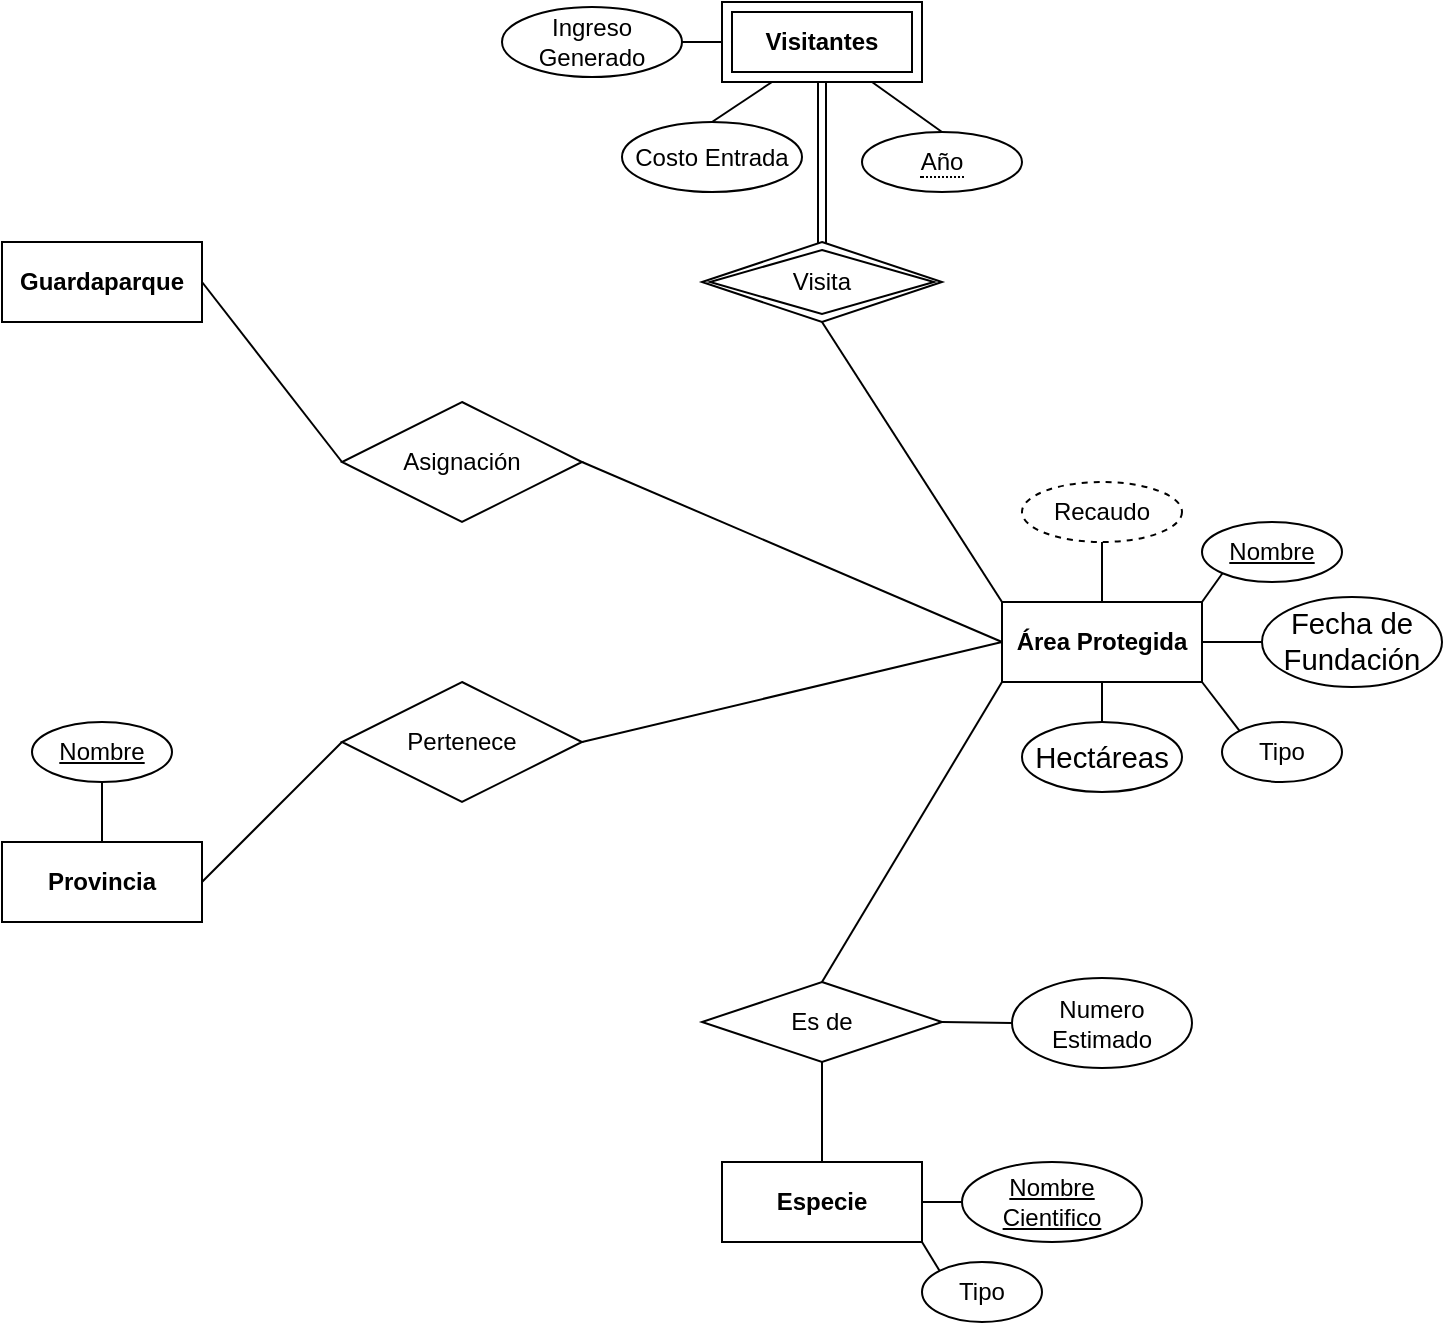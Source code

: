 <mxfile version="24.7.12">
  <diagram id="R2lEEEUBdFMjLlhIrx00" name="Page-1">
    <mxGraphModel dx="1851" dy="891" grid="1" gridSize="10" guides="1" tooltips="1" connect="1" arrows="1" fold="1" page="1" pageScale="1" pageWidth="850" pageHeight="1100" math="0" shadow="0" extFonts="Permanent Marker^https://fonts.googleapis.com/css?family=Permanent+Marker">
      <root>
        <mxCell id="0" />
        <mxCell id="1" parent="0" />
        <mxCell id="lUvRs2Jbv9TMR5lQ5HXI-2" value="&lt;strong&gt;Área Protegida&lt;/strong&gt;" style="whiteSpace=wrap;html=1;align=center;" vertex="1" parent="1">
          <mxGeometry x="590" y="340" width="100" height="40" as="geometry" />
        </mxCell>
        <mxCell id="lUvRs2Jbv9TMR5lQ5HXI-3" value="&lt;strong&gt;Especie&lt;/strong&gt;" style="whiteSpace=wrap;html=1;align=center;" vertex="1" parent="1">
          <mxGeometry x="450" y="620" width="100" height="40" as="geometry" />
        </mxCell>
        <mxCell id="lUvRs2Jbv9TMR5lQ5HXI-5" value="&lt;strong&gt;Guardaparque&lt;/strong&gt;" style="whiteSpace=wrap;html=1;align=center;" vertex="1" parent="1">
          <mxGeometry x="90" y="160" width="100" height="40" as="geometry" />
        </mxCell>
        <mxCell id="lUvRs2Jbv9TMR5lQ5HXI-6" value="&lt;strong&gt;Provincia&lt;/strong&gt;" style="whiteSpace=wrap;html=1;align=center;" vertex="1" parent="1">
          <mxGeometry x="90" y="460" width="100" height="40" as="geometry" />
        </mxCell>
        <mxCell id="lUvRs2Jbv9TMR5lQ5HXI-7" value="Recaudo" style="ellipse;whiteSpace=wrap;html=1;align=center;dashed=1;" vertex="1" parent="1">
          <mxGeometry x="600" y="280" width="80" height="30" as="geometry" />
        </mxCell>
        <mxCell id="lUvRs2Jbv9TMR5lQ5HXI-8" value="Nombre" style="ellipse;whiteSpace=wrap;html=1;align=center;fontStyle=4;" vertex="1" parent="1">
          <mxGeometry x="690" y="300" width="70" height="30" as="geometry" />
        </mxCell>
        <mxCell id="lUvRs2Jbv9TMR5lQ5HXI-9" value="Tipo" style="ellipse;whiteSpace=wrap;html=1;align=center;" vertex="1" parent="1">
          <mxGeometry x="700" y="400" width="60" height="30" as="geometry" />
        </mxCell>
        <mxCell id="lUvRs2Jbv9TMR5lQ5HXI-10" value="&lt;span style=&quot;font-size:11.0pt;line-height:&lt;br/&gt;115%;font-family:&amp;quot;Arial&amp;quot;,sans-serif;mso-fareast-font-family:Arial;mso-ansi-language:&lt;br/&gt;#000A;mso-fareast-language:EN-US;mso-bidi-language:AR-SA&quot; lang=&quot;es&quot;&gt;Fecha de Fundación&lt;/span&gt;" style="ellipse;whiteSpace=wrap;html=1;align=center;" vertex="1" parent="1">
          <mxGeometry x="720" y="337.5" width="90" height="45" as="geometry" />
        </mxCell>
        <mxCell id="lUvRs2Jbv9TMR5lQ5HXI-11" value="&lt;span style=&quot;font-size:11.0pt;line-height:&lt;br/&gt;115%;font-family:&amp;quot;Arial&amp;quot;,sans-serif;mso-fareast-font-family:Arial;mso-ansi-language:&lt;br/&gt;#000A;mso-fareast-language:EN-US;mso-bidi-language:AR-SA&quot; lang=&quot;es&quot;&gt;Hectáreas &lt;/span&gt;" style="ellipse;whiteSpace=wrap;html=1;align=center;" vertex="1" parent="1">
          <mxGeometry x="600" y="400" width="80" height="35" as="geometry" />
        </mxCell>
        <mxCell id="lUvRs2Jbv9TMR5lQ5HXI-12" value="" style="endArrow=none;html=1;rounded=0;entryX=0.5;entryY=0;entryDx=0;entryDy=0;exitX=0.5;exitY=1;exitDx=0;exitDy=0;" edge="1" parent="1" source="lUvRs2Jbv9TMR5lQ5HXI-7" target="lUvRs2Jbv9TMR5lQ5HXI-2">
          <mxGeometry width="50" height="50" relative="1" as="geometry">
            <mxPoint x="440" y="390" as="sourcePoint" />
            <mxPoint x="490" y="340" as="targetPoint" />
          </mxGeometry>
        </mxCell>
        <mxCell id="lUvRs2Jbv9TMR5lQ5HXI-13" value="" style="endArrow=none;html=1;rounded=0;entryX=1;entryY=0;entryDx=0;entryDy=0;exitX=0;exitY=1;exitDx=0;exitDy=0;" edge="1" parent="1" source="lUvRs2Jbv9TMR5lQ5HXI-8" target="lUvRs2Jbv9TMR5lQ5HXI-2">
          <mxGeometry width="50" height="50" relative="1" as="geometry">
            <mxPoint x="650" y="320" as="sourcePoint" />
            <mxPoint x="650" y="353" as="targetPoint" />
          </mxGeometry>
        </mxCell>
        <mxCell id="lUvRs2Jbv9TMR5lQ5HXI-14" value="" style="endArrow=none;html=1;rounded=0;entryX=1;entryY=0.5;entryDx=0;entryDy=0;exitX=0;exitY=0.5;exitDx=0;exitDy=0;" edge="1" parent="1" source="lUvRs2Jbv9TMR5lQ5HXI-10" target="lUvRs2Jbv9TMR5lQ5HXI-2">
          <mxGeometry width="50" height="50" relative="1" as="geometry">
            <mxPoint x="720" y="340" as="sourcePoint" />
            <mxPoint x="700" y="353" as="targetPoint" />
          </mxGeometry>
        </mxCell>
        <mxCell id="lUvRs2Jbv9TMR5lQ5HXI-15" value="" style="endArrow=none;html=1;rounded=0;entryX=1;entryY=1;entryDx=0;entryDy=0;exitX=0;exitY=0;exitDx=0;exitDy=0;" edge="1" parent="1" source="lUvRs2Jbv9TMR5lQ5HXI-9" target="lUvRs2Jbv9TMR5lQ5HXI-2">
          <mxGeometry width="50" height="50" relative="1" as="geometry">
            <mxPoint x="730" y="373" as="sourcePoint" />
            <mxPoint x="700" y="373" as="targetPoint" />
          </mxGeometry>
        </mxCell>
        <mxCell id="lUvRs2Jbv9TMR5lQ5HXI-16" value="" style="endArrow=none;html=1;rounded=0;entryX=0.5;entryY=1;entryDx=0;entryDy=0;exitX=0.5;exitY=0;exitDx=0;exitDy=0;" edge="1" parent="1" source="lUvRs2Jbv9TMR5lQ5HXI-11" target="lUvRs2Jbv9TMR5lQ5HXI-2">
          <mxGeometry width="50" height="50" relative="1" as="geometry">
            <mxPoint x="714" y="414" as="sourcePoint" />
            <mxPoint x="700" y="393" as="targetPoint" />
          </mxGeometry>
        </mxCell>
        <mxCell id="lUvRs2Jbv9TMR5lQ5HXI-22" value="" style="endArrow=none;html=1;rounded=0;entryX=0;entryY=0;entryDx=0;entryDy=0;exitX=0.5;exitY=1;exitDx=0;exitDy=0;" edge="1" parent="1" source="lUvRs2Jbv9TMR5lQ5HXI-43" target="lUvRs2Jbv9TMR5lQ5HXI-2">
          <mxGeometry relative="1" as="geometry">
            <mxPoint x="500" y="200" as="sourcePoint" />
            <mxPoint x="520" y="470" as="targetPoint" />
            <Array as="points" />
          </mxGeometry>
        </mxCell>
        <mxCell id="lUvRs2Jbv9TMR5lQ5HXI-26" value="" style="endArrow=none;html=1;rounded=0;entryX=0.75;entryY=1;entryDx=0;entryDy=0;exitX=0.5;exitY=0;exitDx=0;exitDy=0;" edge="1" source="lUvRs2Jbv9TMR5lQ5HXI-44" parent="1">
          <mxGeometry width="50" height="50" relative="1" as="geometry">
            <mxPoint x="560" y="100" as="sourcePoint" />
            <mxPoint x="525" y="80" as="targetPoint" />
          </mxGeometry>
        </mxCell>
        <mxCell id="lUvRs2Jbv9TMR5lQ5HXI-27" value="Costo Entrada" style="ellipse;whiteSpace=wrap;html=1;align=center;" vertex="1" parent="1">
          <mxGeometry x="400" y="100" width="90" height="35" as="geometry" />
        </mxCell>
        <mxCell id="lUvRs2Jbv9TMR5lQ5HXI-28" value="" style="endArrow=none;html=1;rounded=0;exitX=0.5;exitY=0;exitDx=0;exitDy=0;entryX=0.25;entryY=1;entryDx=0;entryDy=0;" edge="1" source="lUvRs2Jbv9TMR5lQ5HXI-27" parent="1" target="lUvRs2Jbv9TMR5lQ5HXI-41">
          <mxGeometry width="50" height="50" relative="1" as="geometry">
            <mxPoint x="794" y="104" as="sourcePoint" />
            <mxPoint x="475" y="80" as="targetPoint" />
          </mxGeometry>
        </mxCell>
        <mxCell id="lUvRs2Jbv9TMR5lQ5HXI-29" value="" style="endArrow=none;html=1;rounded=0;exitX=1;exitY=0.5;exitDx=0;exitDy=0;entryX=0;entryY=0.5;entryDx=0;entryDy=0;" edge="1" source="lUvRs2Jbv9TMR5lQ5HXI-30" parent="1" target="lUvRs2Jbv9TMR5lQ5HXI-41">
          <mxGeometry width="50" height="50" relative="1" as="geometry">
            <mxPoint x="804" y="-1" as="sourcePoint" />
            <mxPoint x="450" y="60" as="targetPoint" />
          </mxGeometry>
        </mxCell>
        <mxCell id="lUvRs2Jbv9TMR5lQ5HXI-30" value="Ingreso Generado" style="ellipse;whiteSpace=wrap;html=1;align=center;" vertex="1" parent="1">
          <mxGeometry x="340" y="42.5" width="90" height="35" as="geometry" />
        </mxCell>
        <mxCell id="lUvRs2Jbv9TMR5lQ5HXI-31" value="Asignación" style="shape=rhombus;perimeter=rhombusPerimeter;whiteSpace=wrap;html=1;align=center;" vertex="1" parent="1">
          <mxGeometry x="260" y="240" width="120" height="60" as="geometry" />
        </mxCell>
        <mxCell id="lUvRs2Jbv9TMR5lQ5HXI-32" value="" style="endArrow=none;html=1;rounded=0;entryX=0;entryY=0.5;entryDx=0;entryDy=0;exitX=1;exitY=0.5;exitDx=0;exitDy=0;" edge="1" parent="1" source="lUvRs2Jbv9TMR5lQ5HXI-31" target="lUvRs2Jbv9TMR5lQ5HXI-2">
          <mxGeometry relative="1" as="geometry">
            <mxPoint x="325" y="550" as="sourcePoint" />
            <mxPoint x="485" y="550" as="targetPoint" />
          </mxGeometry>
        </mxCell>
        <mxCell id="lUvRs2Jbv9TMR5lQ5HXI-33" value="" style="endArrow=none;html=1;rounded=0;entryX=0;entryY=0.5;entryDx=0;entryDy=0;exitX=1;exitY=0.5;exitDx=0;exitDy=0;" edge="1" parent="1" source="lUvRs2Jbv9TMR5lQ5HXI-5" target="lUvRs2Jbv9TMR5lQ5HXI-31">
          <mxGeometry relative="1" as="geometry">
            <mxPoint x="70" y="518" as="sourcePoint" />
            <mxPoint x="145" y="510" as="targetPoint" />
          </mxGeometry>
        </mxCell>
        <mxCell id="lUvRs2Jbv9TMR5lQ5HXI-34" value="" style="endArrow=none;html=1;rounded=0;entryX=0;entryY=1;entryDx=0;entryDy=0;exitX=0.5;exitY=0;exitDx=0;exitDy=0;" edge="1" source="lUvRs2Jbv9TMR5lQ5HXI-35" parent="1" target="lUvRs2Jbv9TMR5lQ5HXI-2">
          <mxGeometry relative="1" as="geometry">
            <mxPoint x="370" y="520" as="sourcePoint" />
            <mxPoint x="600" y="350" as="targetPoint" />
            <Array as="points" />
          </mxGeometry>
        </mxCell>
        <mxCell id="lUvRs2Jbv9TMR5lQ5HXI-35" value="Es de" style="shape=rhombus;perimeter=rhombusPerimeter;whiteSpace=wrap;html=1;align=center;" vertex="1" parent="1">
          <mxGeometry x="440" y="530" width="120" height="40" as="geometry" />
        </mxCell>
        <mxCell id="lUvRs2Jbv9TMR5lQ5HXI-36" value="" style="endArrow=none;html=1;rounded=0;entryX=0.5;entryY=1;entryDx=0;entryDy=0;exitX=0.5;exitY=0;exitDx=0;exitDy=0;" edge="1" parent="1" source="lUvRs2Jbv9TMR5lQ5HXI-3" target="lUvRs2Jbv9TMR5lQ5HXI-35">
          <mxGeometry relative="1" as="geometry">
            <mxPoint x="510" y="560" as="sourcePoint" />
            <mxPoint x="600" y="390" as="targetPoint" />
            <Array as="points" />
          </mxGeometry>
        </mxCell>
        <mxCell id="lUvRs2Jbv9TMR5lQ5HXI-37" value="Pertenece" style="shape=rhombus;perimeter=rhombusPerimeter;whiteSpace=wrap;html=1;align=center;" vertex="1" parent="1">
          <mxGeometry x="260" y="380" width="120" height="60" as="geometry" />
        </mxCell>
        <mxCell id="lUvRs2Jbv9TMR5lQ5HXI-38" value="" style="endArrow=none;html=1;rounded=0;entryX=0;entryY=0.5;entryDx=0;entryDy=0;exitX=1;exitY=0.5;exitDx=0;exitDy=0;" edge="1" parent="1" source="lUvRs2Jbv9TMR5lQ5HXI-6" target="lUvRs2Jbv9TMR5lQ5HXI-37">
          <mxGeometry relative="1" as="geometry">
            <mxPoint x="160" y="350" as="sourcePoint" />
            <mxPoint x="230" y="440" as="targetPoint" />
          </mxGeometry>
        </mxCell>
        <mxCell id="lUvRs2Jbv9TMR5lQ5HXI-39" value="" style="endArrow=none;html=1;rounded=0;entryX=0;entryY=0.5;entryDx=0;entryDy=0;exitX=1;exitY=0.5;exitDx=0;exitDy=0;" edge="1" parent="1" source="lUvRs2Jbv9TMR5lQ5HXI-37" target="lUvRs2Jbv9TMR5lQ5HXI-2">
          <mxGeometry relative="1" as="geometry">
            <mxPoint x="390" y="280" as="sourcePoint" />
            <mxPoint x="600" y="370" as="targetPoint" />
          </mxGeometry>
        </mxCell>
        <mxCell id="lUvRs2Jbv9TMR5lQ5HXI-41" value="&lt;strong&gt;Visitantes &lt;/strong&gt;" style="shape=ext;margin=3;double=1;whiteSpace=wrap;html=1;align=center;" vertex="1" parent="1">
          <mxGeometry x="450" y="40" width="100" height="40" as="geometry" />
        </mxCell>
        <mxCell id="lUvRs2Jbv9TMR5lQ5HXI-43" value="Visita" style="shape=rhombus;double=1;perimeter=rhombusPerimeter;whiteSpace=wrap;html=1;align=center;" vertex="1" parent="1">
          <mxGeometry x="440" y="160" width="120" height="40" as="geometry" />
        </mxCell>
        <mxCell id="lUvRs2Jbv9TMR5lQ5HXI-44" value="&lt;span style=&quot;border-bottom: 1px dotted&quot;&gt;Año&lt;/span&gt;" style="ellipse;whiteSpace=wrap;html=1;align=center;" vertex="1" parent="1">
          <mxGeometry x="520" y="105" width="80" height="30" as="geometry" />
        </mxCell>
        <mxCell id="lUvRs2Jbv9TMR5lQ5HXI-46" value="" style="shape=link;html=1;rounded=0;entryX=0.5;entryY=1;entryDx=0;entryDy=0;exitX=0.5;exitY=0.016;exitDx=0;exitDy=0;exitPerimeter=0;" edge="1" parent="1" source="lUvRs2Jbv9TMR5lQ5HXI-43" target="lUvRs2Jbv9TMR5lQ5HXI-41">
          <mxGeometry relative="1" as="geometry">
            <mxPoint x="500" y="160" as="sourcePoint" />
            <mxPoint x="500" y="90" as="targetPoint" />
          </mxGeometry>
        </mxCell>
        <mxCell id="lUvRs2Jbv9TMR5lQ5HXI-47" value="" style="resizable=0;html=1;whiteSpace=wrap;align=right;verticalAlign=bottom;" connectable="0" vertex="1" parent="lUvRs2Jbv9TMR5lQ5HXI-46">
          <mxGeometry x="1" relative="1" as="geometry" />
        </mxCell>
        <mxCell id="lUvRs2Jbv9TMR5lQ5HXI-48" value="Nombre" style="ellipse;whiteSpace=wrap;html=1;align=center;fontStyle=4;" vertex="1" parent="1">
          <mxGeometry x="105" y="400" width="70" height="30" as="geometry" />
        </mxCell>
        <mxCell id="lUvRs2Jbv9TMR5lQ5HXI-49" value="" style="endArrow=none;html=1;rounded=0;entryX=0.5;entryY=0;entryDx=0;entryDy=0;exitX=0.5;exitY=1;exitDx=0;exitDy=0;" edge="1" source="lUvRs2Jbv9TMR5lQ5HXI-48" parent="1" target="lUvRs2Jbv9TMR5lQ5HXI-6">
          <mxGeometry width="50" height="50" relative="1" as="geometry">
            <mxPoint x="65" y="410" as="sourcePoint" />
            <mxPoint x="145" y="450" as="targetPoint" />
          </mxGeometry>
        </mxCell>
        <mxCell id="lUvRs2Jbv9TMR5lQ5HXI-50" value="" style="endArrow=none;html=1;rounded=0;entryX=1;entryY=1;entryDx=0;entryDy=0;exitX=0;exitY=0;exitDx=0;exitDy=0;" edge="1" source="lUvRs2Jbv9TMR5lQ5HXI-51" parent="1" target="lUvRs2Jbv9TMR5lQ5HXI-3">
          <mxGeometry width="50" height="50" relative="1" as="geometry">
            <mxPoint x="590" y="653" as="sourcePoint" />
            <mxPoint x="550" y="660" as="targetPoint" />
          </mxGeometry>
        </mxCell>
        <mxCell id="lUvRs2Jbv9TMR5lQ5HXI-51" value="Tipo" style="ellipse;whiteSpace=wrap;html=1;align=center;" vertex="1" parent="1">
          <mxGeometry x="550" y="670" width="60" height="30" as="geometry" />
        </mxCell>
        <mxCell id="lUvRs2Jbv9TMR5lQ5HXI-52" value="Nombre Cientifico" style="ellipse;whiteSpace=wrap;html=1;align=center;fontStyle=4;" vertex="1" parent="1">
          <mxGeometry x="570" y="620" width="90" height="40" as="geometry" />
        </mxCell>
        <mxCell id="lUvRs2Jbv9TMR5lQ5HXI-53" value="" style="endArrow=none;html=1;rounded=0;entryX=1;entryY=0.5;entryDx=0;entryDy=0;exitX=0;exitY=0.5;exitDx=0;exitDy=0;" edge="1" parent="1" source="lUvRs2Jbv9TMR5lQ5HXI-52" target="lUvRs2Jbv9TMR5lQ5HXI-3">
          <mxGeometry width="50" height="50" relative="1" as="geometry">
            <mxPoint x="569" y="684" as="sourcePoint" />
            <mxPoint x="560" y="670" as="targetPoint" />
            <Array as="points" />
          </mxGeometry>
        </mxCell>
        <mxCell id="lUvRs2Jbv9TMR5lQ5HXI-54" value="" style="endArrow=none;html=1;rounded=0;entryX=1;entryY=0.5;entryDx=0;entryDy=0;exitX=0;exitY=0.5;exitDx=0;exitDy=0;" edge="1" source="lUvRs2Jbv9TMR5lQ5HXI-55" parent="1" target="lUvRs2Jbv9TMR5lQ5HXI-35">
          <mxGeometry width="50" height="50" relative="1" as="geometry">
            <mxPoint x="730" y="350" as="sourcePoint" />
            <mxPoint x="700" y="370" as="targetPoint" />
          </mxGeometry>
        </mxCell>
        <mxCell id="lUvRs2Jbv9TMR5lQ5HXI-55" value="Numero Estimado" style="ellipse;whiteSpace=wrap;html=1;align=center;" vertex="1" parent="1">
          <mxGeometry x="595" y="528" width="90" height="45" as="geometry" />
        </mxCell>
      </root>
    </mxGraphModel>
  </diagram>
</mxfile>
